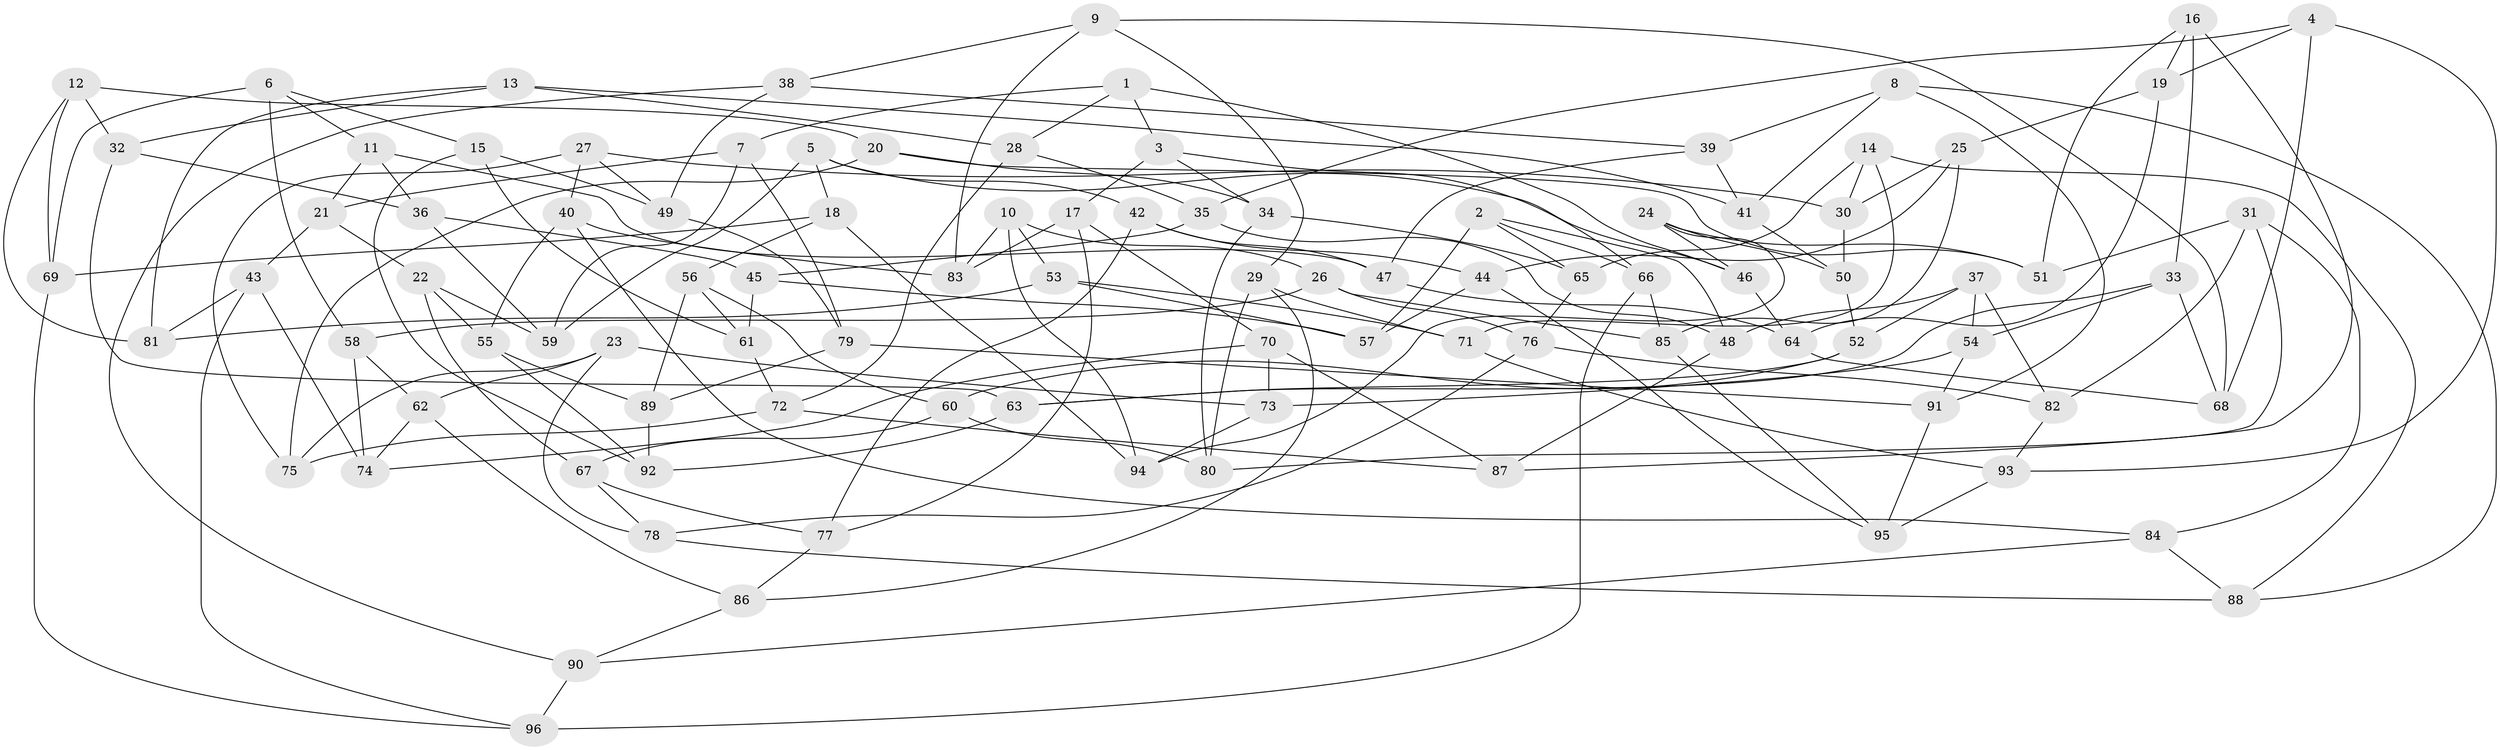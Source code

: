 // coarse degree distribution, {8: 0.07017543859649122, 6: 0.2807017543859649, 4: 0.543859649122807, 10: 0.017543859649122806, 5: 0.017543859649122806, 7: 0.017543859649122806, 12: 0.017543859649122806, 11: 0.017543859649122806, 3: 0.017543859649122806}
// Generated by graph-tools (version 1.1) at 2025/20/03/04/25 18:20:57]
// undirected, 96 vertices, 192 edges
graph export_dot {
graph [start="1"]
  node [color=gray90,style=filled];
  1;
  2;
  3;
  4;
  5;
  6;
  7;
  8;
  9;
  10;
  11;
  12;
  13;
  14;
  15;
  16;
  17;
  18;
  19;
  20;
  21;
  22;
  23;
  24;
  25;
  26;
  27;
  28;
  29;
  30;
  31;
  32;
  33;
  34;
  35;
  36;
  37;
  38;
  39;
  40;
  41;
  42;
  43;
  44;
  45;
  46;
  47;
  48;
  49;
  50;
  51;
  52;
  53;
  54;
  55;
  56;
  57;
  58;
  59;
  60;
  61;
  62;
  63;
  64;
  65;
  66;
  67;
  68;
  69;
  70;
  71;
  72;
  73;
  74;
  75;
  76;
  77;
  78;
  79;
  80;
  81;
  82;
  83;
  84;
  85;
  86;
  87;
  88;
  89;
  90;
  91;
  92;
  93;
  94;
  95;
  96;
  1 -- 3;
  1 -- 7;
  1 -- 28;
  1 -- 46;
  2 -- 48;
  2 -- 57;
  2 -- 65;
  2 -- 66;
  3 -- 34;
  3 -- 17;
  3 -- 66;
  4 -- 93;
  4 -- 68;
  4 -- 35;
  4 -- 19;
  5 -- 42;
  5 -- 46;
  5 -- 18;
  5 -- 59;
  6 -- 11;
  6 -- 15;
  6 -- 58;
  6 -- 69;
  7 -- 21;
  7 -- 59;
  7 -- 79;
  8 -- 41;
  8 -- 88;
  8 -- 39;
  8 -- 91;
  9 -- 38;
  9 -- 83;
  9 -- 68;
  9 -- 29;
  10 -- 83;
  10 -- 53;
  10 -- 94;
  10 -- 26;
  11 -- 47;
  11 -- 36;
  11 -- 21;
  12 -- 81;
  12 -- 20;
  12 -- 32;
  12 -- 69;
  13 -- 81;
  13 -- 32;
  13 -- 28;
  13 -- 41;
  14 -- 65;
  14 -- 30;
  14 -- 71;
  14 -- 88;
  15 -- 61;
  15 -- 49;
  15 -- 92;
  16 -- 33;
  16 -- 51;
  16 -- 19;
  16 -- 87;
  17 -- 77;
  17 -- 83;
  17 -- 70;
  18 -- 69;
  18 -- 56;
  18 -- 94;
  19 -- 25;
  19 -- 64;
  20 -- 75;
  20 -- 34;
  20 -- 51;
  21 -- 22;
  21 -- 43;
  22 -- 59;
  22 -- 55;
  22 -- 67;
  23 -- 62;
  23 -- 75;
  23 -- 73;
  23 -- 78;
  24 -- 94;
  24 -- 51;
  24 -- 50;
  24 -- 46;
  25 -- 44;
  25 -- 30;
  25 -- 85;
  26 -- 76;
  26 -- 58;
  26 -- 85;
  27 -- 75;
  27 -- 49;
  27 -- 30;
  27 -- 40;
  28 -- 35;
  28 -- 72;
  29 -- 80;
  29 -- 71;
  29 -- 86;
  30 -- 50;
  31 -- 84;
  31 -- 80;
  31 -- 82;
  31 -- 51;
  32 -- 63;
  32 -- 36;
  33 -- 68;
  33 -- 63;
  33 -- 54;
  34 -- 80;
  34 -- 65;
  35 -- 45;
  35 -- 48;
  36 -- 59;
  36 -- 45;
  37 -- 52;
  37 -- 48;
  37 -- 54;
  37 -- 82;
  38 -- 39;
  38 -- 90;
  38 -- 49;
  39 -- 41;
  39 -- 47;
  40 -- 83;
  40 -- 55;
  40 -- 84;
  41 -- 50;
  42 -- 44;
  42 -- 47;
  42 -- 77;
  43 -- 81;
  43 -- 96;
  43 -- 74;
  44 -- 57;
  44 -- 95;
  45 -- 61;
  45 -- 57;
  46 -- 64;
  47 -- 64;
  48 -- 87;
  49 -- 79;
  50 -- 52;
  52 -- 60;
  52 -- 63;
  53 -- 71;
  53 -- 81;
  53 -- 57;
  54 -- 91;
  54 -- 73;
  55 -- 92;
  55 -- 89;
  56 -- 89;
  56 -- 60;
  56 -- 61;
  58 -- 74;
  58 -- 62;
  60 -- 80;
  60 -- 67;
  61 -- 72;
  62 -- 74;
  62 -- 86;
  63 -- 92;
  64 -- 68;
  65 -- 76;
  66 -- 96;
  66 -- 85;
  67 -- 77;
  67 -- 78;
  69 -- 96;
  70 -- 74;
  70 -- 73;
  70 -- 87;
  71 -- 93;
  72 -- 75;
  72 -- 87;
  73 -- 94;
  76 -- 82;
  76 -- 78;
  77 -- 86;
  78 -- 88;
  79 -- 89;
  79 -- 91;
  82 -- 93;
  84 -- 88;
  84 -- 90;
  85 -- 95;
  86 -- 90;
  89 -- 92;
  90 -- 96;
  91 -- 95;
  93 -- 95;
}
